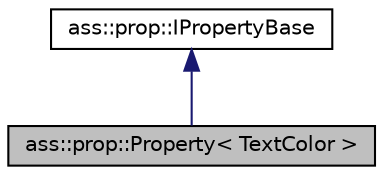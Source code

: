 digraph "ass::prop::Property&lt; TextColor &gt;"
{
 // LATEX_PDF_SIZE
  edge [fontname="Helvetica",fontsize="10",labelfontname="Helvetica",labelfontsize="10"];
  node [fontname="Helvetica",fontsize="10",shape=record];
  Node1 [label="ass::prop::Property\< TextColor \>",height=0.2,width=0.4,color="black", fillcolor="grey75", style="filled", fontcolor="black",tooltip=" "];
  Node2 -> Node1 [dir="back",color="midnightblue",fontsize="10",style="solid",fontname="Helvetica"];
  Node2 [label="ass::prop::IPropertyBase",height=0.2,width=0.4,color="black", fillcolor="white", style="filled",URL="$structass_1_1prop_1_1IPropertyBase.html",tooltip="Base class for all properties."];
}
